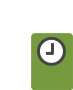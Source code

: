 <?xml version="1.0" encoding="UTF-8"?>
<dia:diagram xmlns:dia="http://www.lysator.liu.se/~alla/dia/">
  <dia:layer name="Fondo" visible="true" active="true">
    <dia:group>
      <dia:object type="Standard - Text" version="1" id="O0">
        <dia:attribute name="obj_pos">
          <dia:point val="0,0"/>
        </dia:attribute>
        <dia:attribute name="obj_bb">
          <dia:rectangle val="0,-0.595;1.54,0.15"/>
        </dia:attribute>
        <dia:attribute name="text">
          <dia:composite type="text">
            <dia:attribute name="string">
              <dia:string>#ROOT#</dia:string>
            </dia:attribute>
            <dia:attribute name="font">
              <dia:font family="monospace" style="0" name="Courier"/>
            </dia:attribute>
            <dia:attribute name="height">
              <dia:real val="0.8"/>
            </dia:attribute>
            <dia:attribute name="pos">
              <dia:point val="0,0"/>
            </dia:attribute>
            <dia:attribute name="color">
              <dia:color val="#ffffff"/>
            </dia:attribute>
            <dia:attribute name="alignment">
              <dia:enum val="0"/>
            </dia:attribute>
          </dia:composite>
        </dia:attribute>
        <dia:attribute name="valign">
          <dia:enum val="3"/>
        </dia:attribute>
      </dia:object>
      <dia:group>
        <dia:group>
          <dia:group>
            <dia:object type="Standard - BezierLine" version="0" id="O1">
              <dia:attribute name="obj_pos">
                <dia:point val="3.573,3.558"/>
              </dia:attribute>
              <dia:attribute name="obj_bb">
                <dia:rectangle val="2.571,3.557;4.571,3.852"/>
              </dia:attribute>
              <dia:attribute name="bez_points">
                <dia:point val="3.573,3.558"/>
                <dia:point val="3.573,3.683"/>
                <dia:point val="3.573,3.558"/>
                <dia:point val="3.573,3.683"/>
                <dia:point val="3.573,3.691"/>
                <dia:point val="3.572,3.698"/>
                <dia:point val="3.571,3.705"/>
                <dia:point val="3.571,3.579"/>
                <dia:point val="3.571,3.705"/>
                <dia:point val="3.571,3.579"/>
                <dia:point val="3.572,3.572"/>
                <dia:point val="3.573,3.565"/>
                <dia:point val="3.573,3.558"/>
              </dia:attribute>
              <dia:attribute name="corner_types">
                <dia:enum val="0"/>
                <dia:enum val="0"/>
                <dia:enum val="0"/>
                <dia:enum val="0"/>
                <dia:enum val="0"/>
              </dia:attribute>
              <dia:attribute name="line_color">
                <dia:color val="#769b3f"/>
              </dia:attribute>
              <dia:attribute name="line_width">
                <dia:real val="0"/>
              </dia:attribute>
            </dia:object>
            <dia:object type="Standard - BezierLine" version="0" id="O2">
              <dia:attribute name="obj_pos">
                <dia:point val="3.571,3.579"/>
              </dia:attribute>
              <dia:attribute name="obj_bb">
                <dia:rectangle val="3.566,3.579;3.571,3.729"/>
              </dia:attribute>
              <dia:attribute name="bez_points">
                <dia:point val="3.571,3.579"/>
                <dia:point val="3.571,3.705"/>
                <dia:point val="3.571,3.579"/>
                <dia:point val="3.571,3.705"/>
                <dia:point val="3.57,3.713"/>
                <dia:point val="3.568,3.721"/>
                <dia:point val="3.566,3.729"/>
                <dia:point val="3.566,3.603"/>
                <dia:point val="3.566,3.729"/>
                <dia:point val="3.566,3.603"/>
                <dia:point val="3.568,3.596"/>
                <dia:point val="3.57,3.588"/>
                <dia:point val="3.571,3.579"/>
              </dia:attribute>
              <dia:attribute name="corner_types">
                <dia:enum val="0"/>
                <dia:enum val="0"/>
                <dia:enum val="0"/>
                <dia:enum val="0"/>
                <dia:enum val="0"/>
              </dia:attribute>
              <dia:attribute name="line_color">
                <dia:color val="#769b3f"/>
              </dia:attribute>
              <dia:attribute name="line_width">
                <dia:real val="0"/>
              </dia:attribute>
            </dia:object>
            <dia:object type="Standard - BezierLine" version="0" id="O3">
              <dia:attribute name="obj_pos">
                <dia:point val="3.566,3.603"/>
              </dia:attribute>
              <dia:attribute name="obj_bb">
                <dia:rectangle val="3.554,3.603;3.566,3.755"/>
              </dia:attribute>
              <dia:attribute name="bez_points">
                <dia:point val="3.566,3.603"/>
                <dia:point val="3.566,3.729"/>
                <dia:point val="3.566,3.603"/>
                <dia:point val="3.566,3.729"/>
                <dia:point val="3.563,3.738"/>
                <dia:point val="3.559,3.747"/>
                <dia:point val="3.554,3.755"/>
                <dia:point val="3.554,3.63"/>
                <dia:point val="3.554,3.755"/>
                <dia:point val="3.554,3.63"/>
                <dia:point val="3.559,3.621"/>
                <dia:point val="3.563,3.613"/>
                <dia:point val="3.566,3.603"/>
              </dia:attribute>
              <dia:attribute name="corner_types">
                <dia:enum val="0"/>
                <dia:enum val="0"/>
                <dia:enum val="0"/>
                <dia:enum val="0"/>
                <dia:enum val="0"/>
              </dia:attribute>
              <dia:attribute name="line_color">
                <dia:color val="#769b3f"/>
              </dia:attribute>
              <dia:attribute name="line_width">
                <dia:real val="0"/>
              </dia:attribute>
            </dia:object>
            <dia:object type="Standard - BezierLine" version="0" id="O4">
              <dia:attribute name="obj_pos">
                <dia:point val="3.554,3.63"/>
              </dia:attribute>
              <dia:attribute name="obj_bb">
                <dia:rectangle val="3.423,3.63;3.554,3.832"/>
              </dia:attribute>
              <dia:attribute name="bez_points">
                <dia:point val="3.554,3.63"/>
                <dia:point val="3.554,3.755"/>
                <dia:point val="3.554,3.63"/>
                <dia:point val="3.554,3.755"/>
                <dia:point val="3.529,3.801"/>
                <dia:point val="3.48,3.832"/>
                <dia:point val="3.423,3.832"/>
                <dia:point val="3.423,3.707"/>
                <dia:point val="3.423,3.832"/>
                <dia:point val="3.423,3.707"/>
                <dia:point val="3.48,3.707"/>
                <dia:point val="3.529,3.676"/>
                <dia:point val="3.554,3.63"/>
              </dia:attribute>
              <dia:attribute name="corner_types">
                <dia:enum val="0"/>
                <dia:enum val="0"/>
                <dia:enum val="0"/>
                <dia:enum val="0"/>
                <dia:enum val="0"/>
              </dia:attribute>
              <dia:attribute name="line_color">
                <dia:color val="#769b3f"/>
              </dia:attribute>
              <dia:attribute name="line_width">
                <dia:real val="0"/>
              </dia:attribute>
            </dia:object>
          </dia:group>
          <dia:object type="Standard - Beziergon" version="0" id="O5">
            <dia:attribute name="obj_pos">
              <dia:point val="3.573,3.558"/>
            </dia:attribute>
            <dia:attribute name="obj_bb">
              <dia:rectangle val="2.573,3.558;4.573,3.832"/>
            </dia:attribute>
            <dia:attribute name="bez_points">
              <dia:point val="3.573,3.558"/>
              <dia:point val="3.573,3.683"/>
              <dia:point val="3.573,3.558"/>
              <dia:point val="3.573,3.683"/>
              <dia:point val="3.573,3.765"/>
              <dia:point val="3.506,3.832"/>
              <dia:point val="3.423,3.832"/>
              <dia:point val="3.423,3.707"/>
              <dia:point val="3.423,3.832"/>
              <dia:point val="3.423,3.707"/>
              <dia:point val="3.506,3.707"/>
              <dia:point val="3.573,3.64"/>
            </dia:attribute>
            <dia:attribute name="corner_types">
              <dia:enum val="-1200007544"/>
              <dia:enum val="0"/>
              <dia:enum val="0"/>
              <dia:enum val="0"/>
              <dia:enum val="0"/>
            </dia:attribute>
            <dia:attribute name="line_color">
              <dia:color val="#769b3f"/>
            </dia:attribute>
            <dia:attribute name="line_width">
              <dia:real val="0"/>
            </dia:attribute>
            <dia:attribute name="inner_color">
              <dia:color val="#769b3f"/>
            </dia:attribute>
            <dia:attribute name="show_background">
              <dia:boolean val="true"/>
            </dia:attribute>
          </dia:object>
          <dia:group>
            <dia:object type="Standard - Polygon" version="0" id="O6">
              <dia:attribute name="obj_pos">
                <dia:point val="3.487,3.682"/>
              </dia:attribute>
              <dia:attribute name="obj_bb">
                <dia:rectangle val="1.643,3.675;3.487,3.832"/>
              </dia:attribute>
              <dia:attribute name="poly_points">
                <dia:point val="3.487,3.682"/>
                <dia:point val="3.423,3.832"/>
                <dia:point val="1.685,3.832"/>
                <dia:point val="1.643,3.675"/>
              </dia:attribute>
              <dia:attribute name="line_color">
                <dia:color val="#769b3f"/>
              </dia:attribute>
              <dia:attribute name="line_width">
                <dia:real val="0"/>
              </dia:attribute>
              <dia:attribute name="inner_color">
                <dia:color val="#769b3f"/>
              </dia:attribute>
              <dia:attribute name="show_background">
                <dia:boolean val="true"/>
              </dia:attribute>
            </dia:object>
          </dia:group>
          <dia:group>
            <dia:object type="Standard - BezierLine" version="0" id="O7">
              <dia:attribute name="obj_pos">
                <dia:point val="1.685,3.707"/>
              </dia:attribute>
              <dia:attribute name="obj_bb">
                <dia:rectangle val="0.534,3.558;2.534,3.832"/>
              </dia:attribute>
              <dia:attribute name="bez_points">
                <dia:point val="1.685,3.707"/>
                <dia:point val="1.685,3.832"/>
                <dia:point val="1.685,3.707"/>
                <dia:point val="1.685,3.832"/>
                <dia:point val="1.601,3.832"/>
                <dia:point val="1.534,3.765"/>
                <dia:point val="1.534,3.683"/>
                <dia:point val="1.534,3.558"/>
                <dia:point val="1.534,3.683"/>
                <dia:point val="1.534,3.558"/>
                <dia:point val="1.534,3.64"/>
                <dia:point val="1.601,3.707"/>
                <dia:point val="1.685,3.707"/>
              </dia:attribute>
              <dia:attribute name="corner_types">
                <dia:enum val="0"/>
                <dia:enum val="0"/>
                <dia:enum val="0"/>
                <dia:enum val="0"/>
                <dia:enum val="0"/>
              </dia:attribute>
              <dia:attribute name="line_color">
                <dia:color val="#769b3f"/>
              </dia:attribute>
              <dia:attribute name="line_width">
                <dia:real val="0"/>
              </dia:attribute>
            </dia:object>
          </dia:group>
          <dia:object type="Standard - Beziergon" version="0" id="O8">
            <dia:attribute name="obj_pos">
              <dia:point val="1.685,3.707"/>
            </dia:attribute>
            <dia:attribute name="obj_bb">
              <dia:rectangle val="0.534,3.558;2.534,3.832"/>
            </dia:attribute>
            <dia:attribute name="bez_points">
              <dia:point val="1.685,3.707"/>
              <dia:point val="1.685,3.832"/>
              <dia:point val="1.685,3.707"/>
              <dia:point val="1.685,3.832"/>
              <dia:point val="1.601,3.832"/>
              <dia:point val="1.534,3.765"/>
              <dia:point val="1.534,3.683"/>
              <dia:point val="1.534,3.558"/>
              <dia:point val="1.534,3.683"/>
              <dia:point val="1.534,3.558"/>
              <dia:point val="1.534,3.64"/>
              <dia:point val="1.601,3.707"/>
            </dia:attribute>
            <dia:attribute name="corner_types">
              <dia:enum val="-1200007544"/>
              <dia:enum val="0"/>
              <dia:enum val="0"/>
              <dia:enum val="0"/>
              <dia:enum val="0"/>
            </dia:attribute>
            <dia:attribute name="line_color">
              <dia:color val="#769b3f"/>
            </dia:attribute>
            <dia:attribute name="line_width">
              <dia:real val="0"/>
            </dia:attribute>
            <dia:attribute name="inner_color">
              <dia:color val="#769b3f"/>
            </dia:attribute>
            <dia:attribute name="show_background">
              <dia:boolean val="true"/>
            </dia:attribute>
          </dia:object>
          <dia:group>
            <dia:object type="Standard - Beziergon" version="0" id="O9">
              <dia:attribute name="obj_pos">
                <dia:point val="3.423,1.04"/>
              </dia:attribute>
              <dia:attribute name="obj_bb">
                <dia:rectangle val="1.534,1.04;3.573,3.707"/>
              </dia:attribute>
              <dia:attribute name="bez_points">
                <dia:point val="3.423,1.04"/>
                <dia:point val="3.506,1.04"/>
                <dia:point val="3.573,1.107"/>
                <dia:point val="3.573,1.189"/>
                <dia:point val="3.573,3.558"/>
                <dia:point val="3.573,1.189"/>
                <dia:point val="3.573,3.558"/>
                <dia:point val="3.573,3.64"/>
                <dia:point val="3.506,3.707"/>
                <dia:point val="3.423,3.707"/>
                <dia:point val="1.685,3.707"/>
                <dia:point val="3.423,3.707"/>
                <dia:point val="1.685,3.707"/>
                <dia:point val="1.601,3.707"/>
                <dia:point val="1.534,3.64"/>
                <dia:point val="1.534,3.558"/>
                <dia:point val="1.534,1.189"/>
                <dia:point val="1.534,3.558"/>
                <dia:point val="1.534,1.189"/>
                <dia:point val="1.534,1.107"/>
                <dia:point val="1.601,1.04"/>
                <dia:point val="1.685,1.04"/>
                <dia:point val="3.423,1.04"/>
                <dia:point val="1.685,1.04"/>
                <dia:point val="3.423,1.04"/>
                <dia:point val="3.423,1.04"/>
                <dia:point val="1.685,1.04"/>
              </dia:attribute>
              <dia:attribute name="corner_types">
                <dia:enum val="-1200007528"/>
                <dia:enum val="0"/>
                <dia:enum val="0"/>
                <dia:enum val="0"/>
                <dia:enum val="0"/>
                <dia:enum val="0"/>
                <dia:enum val="0"/>
                <dia:enum val="0"/>
                <dia:enum val="0"/>
                <dia:enum val="0"/>
              </dia:attribute>
              <dia:attribute name="line_color">
                <dia:color val="#769b3f"/>
              </dia:attribute>
              <dia:attribute name="line_width">
                <dia:real val="0"/>
              </dia:attribute>
              <dia:attribute name="inner_color">
                <dia:color val="#769b3f"/>
              </dia:attribute>
              <dia:attribute name="show_background">
                <dia:boolean val="true"/>
              </dia:attribute>
            </dia:object>
          </dia:group>
        </dia:group>
      </dia:group>
      <dia:object type="Standard - Text" version="1" id="O10">
        <dia:attribute name="obj_pos">
          <dia:point val="0,0"/>
        </dia:attribute>
        <dia:attribute name="obj_bb">
          <dia:rectangle val="0,-0.595;1.155,0.15"/>
        </dia:attribute>
        <dia:attribute name="text">
          <dia:composite type="text">
            <dia:attribute name="string">
              <dia:string>#STS#</dia:string>
            </dia:attribute>
            <dia:attribute name="font">
              <dia:font family="monospace" style="0" name="Courier"/>
            </dia:attribute>
            <dia:attribute name="height">
              <dia:real val="0.8"/>
            </dia:attribute>
            <dia:attribute name="pos">
              <dia:point val="0,0"/>
            </dia:attribute>
            <dia:attribute name="color">
              <dia:color val="#ffffff"/>
            </dia:attribute>
            <dia:attribute name="alignment">
              <dia:enum val="0"/>
            </dia:attribute>
          </dia:composite>
        </dia:attribute>
        <dia:attribute name="valign">
          <dia:enum val="3"/>
        </dia:attribute>
      </dia:object>
      <dia:group>
        <dia:group>
          <dia:object type="Standard - Ellipse" version="0" id="O11">
            <dia:attribute name="obj_pos">
              <dia:point val="1.871,1.271"/>
            </dia:attribute>
            <dia:attribute name="obj_bb">
              <dia:rectangle val="1.796,1.196;3.247,2.648"/>
            </dia:attribute>
            <dia:attribute name="elem_corner">
              <dia:point val="1.871,1.271"/>
            </dia:attribute>
            <dia:attribute name="elem_width">
              <dia:real val="1.302"/>
            </dia:attribute>
            <dia:attribute name="elem_height">
              <dia:real val="1.302"/>
            </dia:attribute>
            <dia:attribute name="border_width">
              <dia:real val="0.15"/>
            </dia:attribute>
            <dia:attribute name="border_color">
              <dia:color val="#444444"/>
            </dia:attribute>
          </dia:object>
          <dia:object type="Standard - Line" version="0" id="O12">
            <dia:attribute name="obj_pos">
              <dia:point val="2.575,1.513"/>
            </dia:attribute>
            <dia:attribute name="obj_bb">
              <dia:rectangle val="2.496,1.438;2.65,2.157"/>
            </dia:attribute>
            <dia:attribute name="conn_endpoints">
              <dia:point val="2.575,1.513"/>
              <dia:point val="2.572,2.082"/>
            </dia:attribute>
            <dia:attribute name="numcp">
              <dia:int val="1"/>
            </dia:attribute>
            <dia:attribute name="line_color">
              <dia:color val="#444444"/>
            </dia:attribute>
            <dia:attribute name="line_width">
              <dia:real val="0.15"/>
            </dia:attribute>
          </dia:object>
        </dia:group>
        <dia:object type="Standard - Line" version="0" id="O13">
          <dia:attribute name="obj_pos">
            <dia:point val="2.25,2.025"/>
          </dia:attribute>
          <dia:attribute name="obj_bb">
            <dia:rectangle val="2.175,1.95;2.675,2.1"/>
          </dia:attribute>
          <dia:attribute name="conn_endpoints">
            <dia:point val="2.25,2.025"/>
            <dia:point val="2.6,2.025"/>
          </dia:attribute>
          <dia:attribute name="numcp">
            <dia:int val="1"/>
          </dia:attribute>
          <dia:attribute name="line_color">
            <dia:color val="#444444"/>
          </dia:attribute>
          <dia:attribute name="line_width">
            <dia:real val="0.15"/>
          </dia:attribute>
        </dia:object>
      </dia:group>
    </dia:group>
  </dia:layer>
</dia:diagram>
